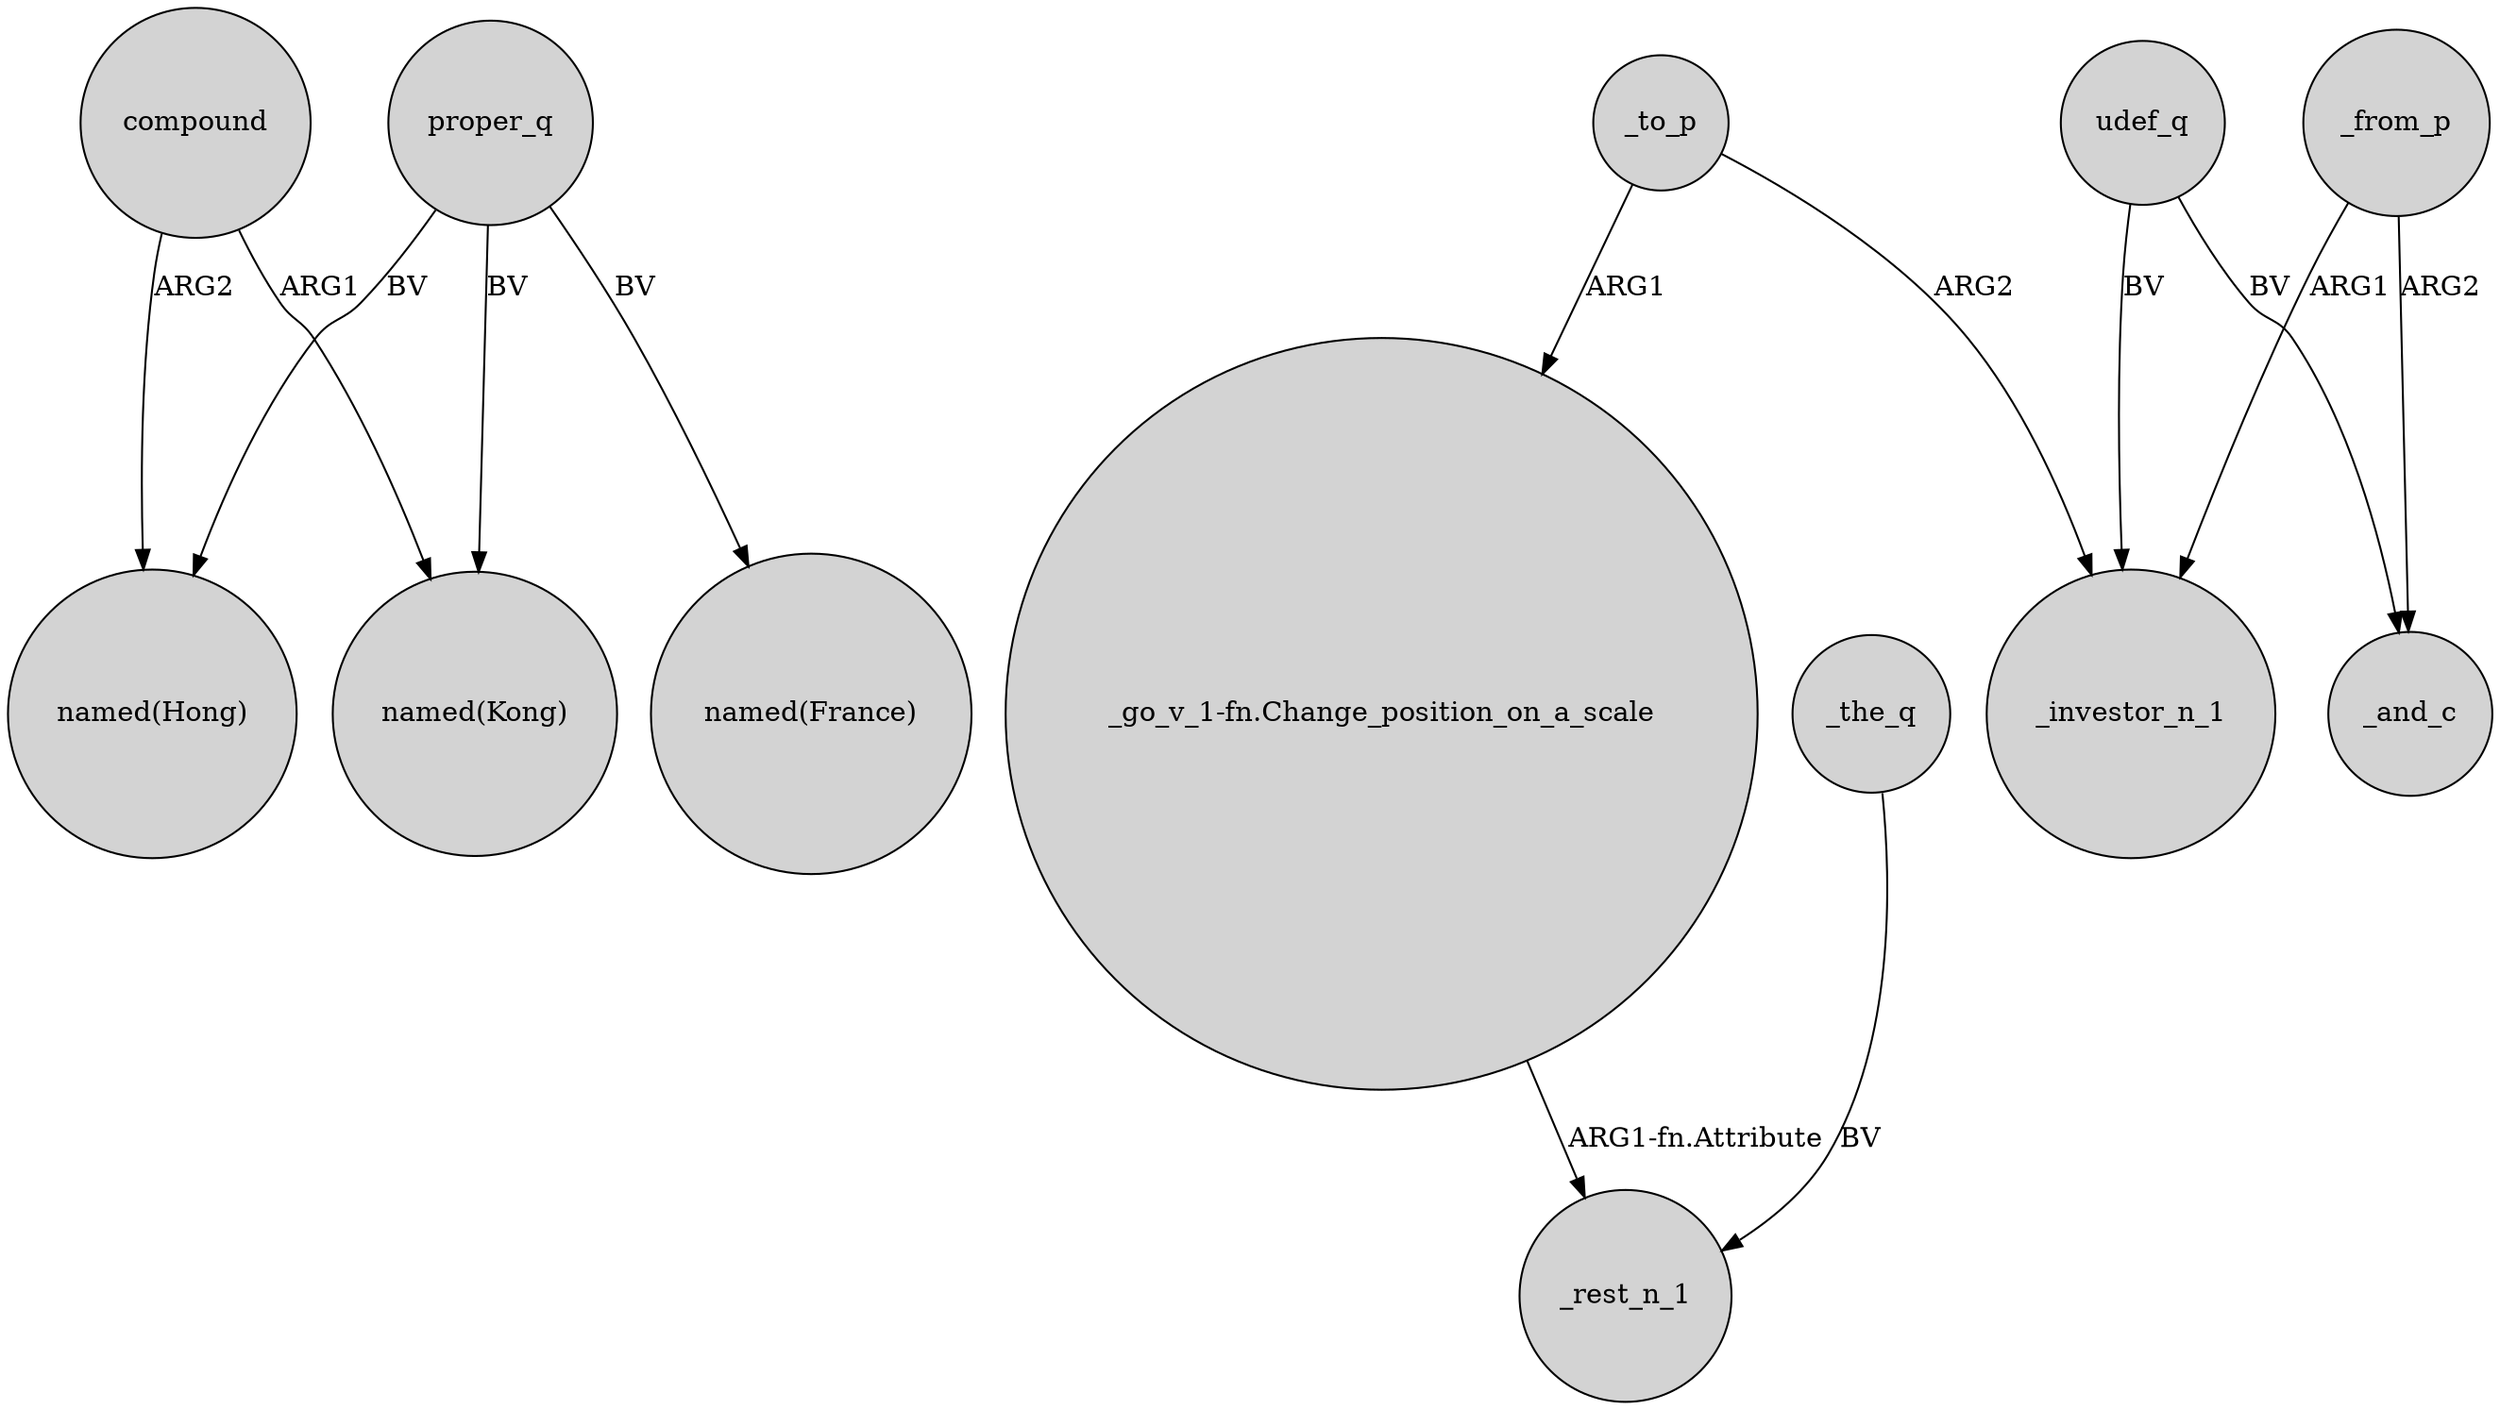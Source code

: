 digraph {
	node [shape=circle style=filled]
	compound -> "named(Hong)" [label=ARG2]
	"_go_v_1-fn.Change_position_on_a_scale" -> _rest_n_1 [label="ARG1-fn.Attribute"]
	_from_p -> _investor_n_1 [label=ARG1]
	proper_q -> "named(Kong)" [label=BV]
	_to_p -> _investor_n_1 [label=ARG2]
	_from_p -> _and_c [label=ARG2]
	_the_q -> _rest_n_1 [label=BV]
	compound -> "named(Kong)" [label=ARG1]
	udef_q -> _and_c [label=BV]
	proper_q -> "named(Hong)" [label=BV]
	proper_q -> "named(France)" [label=BV]
	udef_q -> _investor_n_1 [label=BV]
	_to_p -> "_go_v_1-fn.Change_position_on_a_scale" [label=ARG1]
}

